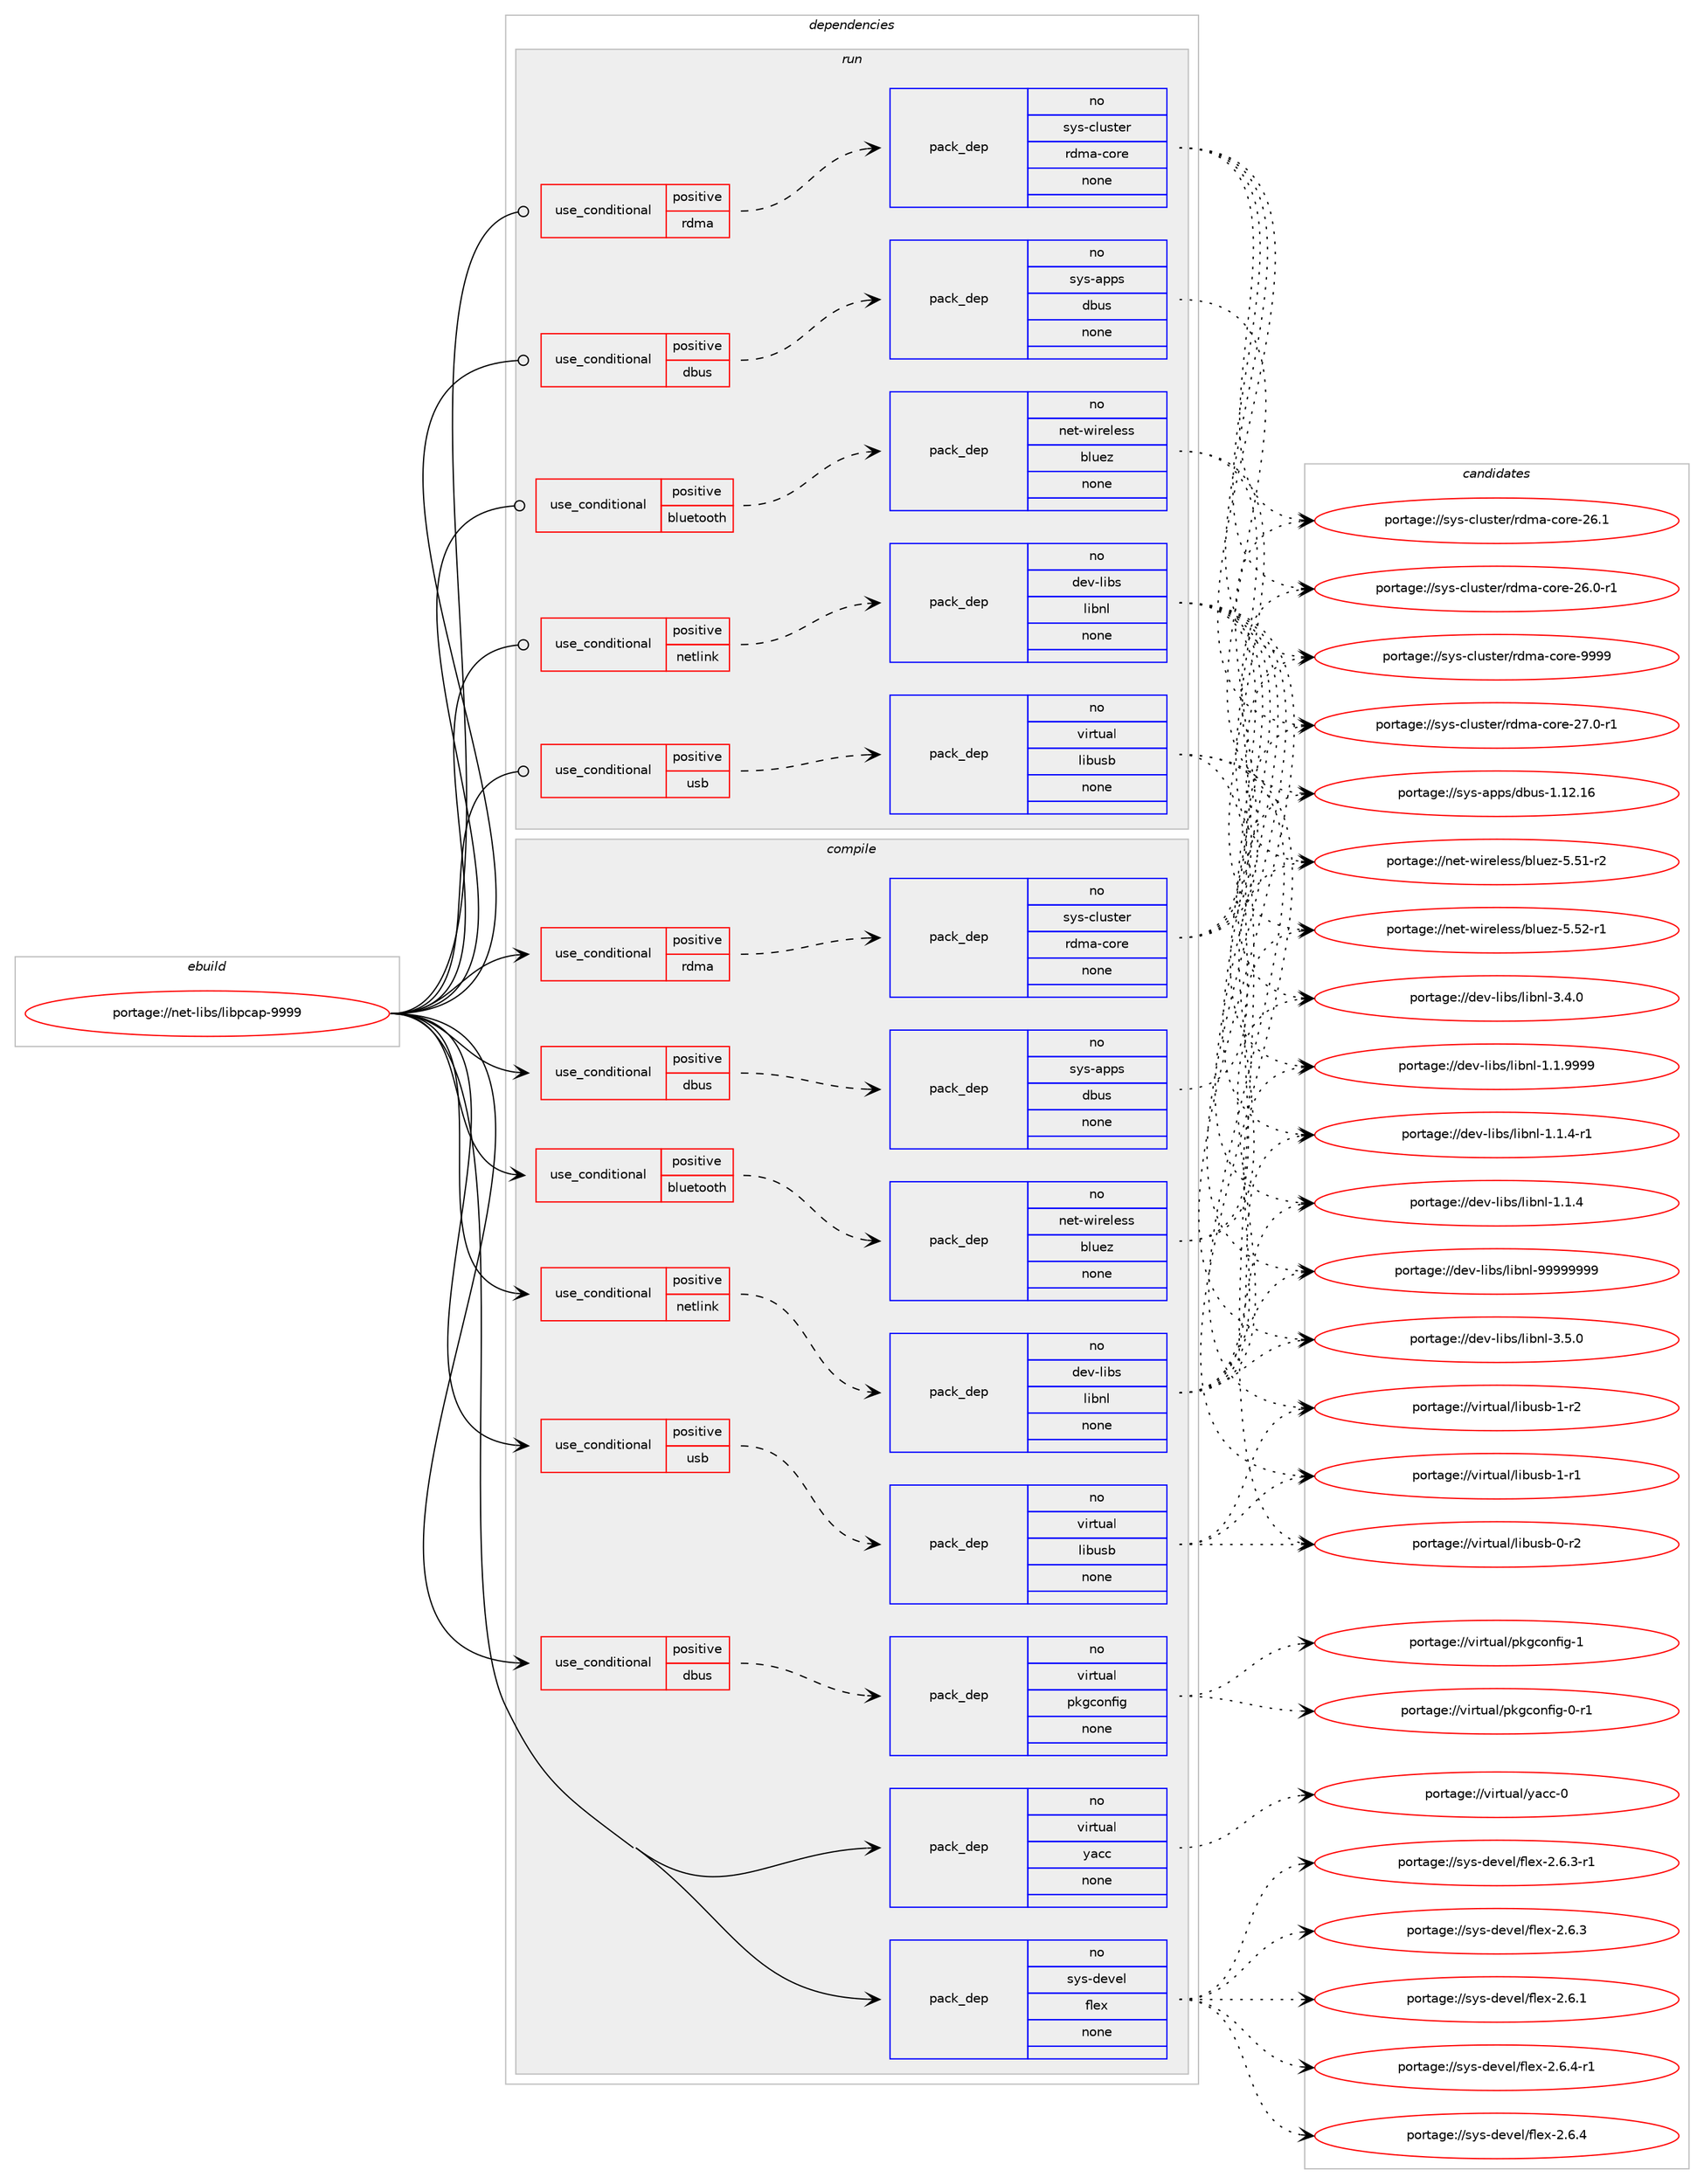 digraph prolog {

# *************
# Graph options
# *************

newrank=true;
concentrate=true;
compound=true;
graph [rankdir=LR,fontname=Helvetica,fontsize=10,ranksep=1.5];#, ranksep=2.5, nodesep=0.2];
edge  [arrowhead=vee];
node  [fontname=Helvetica,fontsize=10];

# **********
# The ebuild
# **********

subgraph cluster_leftcol {
color=gray;
rank=same;
label=<<i>ebuild</i>>;
id [label="portage://net-libs/libpcap-9999", color=red, width=4, href="../net-libs/libpcap-9999.svg"];
}

# ****************
# The dependencies
# ****************

subgraph cluster_midcol {
color=gray;
label=<<i>dependencies</i>>;
subgraph cluster_compile {
fillcolor="#eeeeee";
style=filled;
label=<<i>compile</i>>;
subgraph cond30267 {
dependency142419 [label=<<TABLE BORDER="0" CELLBORDER="1" CELLSPACING="0" CELLPADDING="4"><TR><TD ROWSPAN="3" CELLPADDING="10">use_conditional</TD></TR><TR><TD>positive</TD></TR><TR><TD>bluetooth</TD></TR></TABLE>>, shape=none, color=red];
subgraph pack109859 {
dependency142420 [label=<<TABLE BORDER="0" CELLBORDER="1" CELLSPACING="0" CELLPADDING="4" WIDTH="220"><TR><TD ROWSPAN="6" CELLPADDING="30">pack_dep</TD></TR><TR><TD WIDTH="110">no</TD></TR><TR><TD>net-wireless</TD></TR><TR><TD>bluez</TD></TR><TR><TD>none</TD></TR><TR><TD></TD></TR></TABLE>>, shape=none, color=blue];
}
dependency142419:e -> dependency142420:w [weight=20,style="dashed",arrowhead="vee"];
}
id:e -> dependency142419:w [weight=20,style="solid",arrowhead="vee"];
subgraph cond30268 {
dependency142421 [label=<<TABLE BORDER="0" CELLBORDER="1" CELLSPACING="0" CELLPADDING="4"><TR><TD ROWSPAN="3" CELLPADDING="10">use_conditional</TD></TR><TR><TD>positive</TD></TR><TR><TD>dbus</TD></TR></TABLE>>, shape=none, color=red];
subgraph pack109860 {
dependency142422 [label=<<TABLE BORDER="0" CELLBORDER="1" CELLSPACING="0" CELLPADDING="4" WIDTH="220"><TR><TD ROWSPAN="6" CELLPADDING="30">pack_dep</TD></TR><TR><TD WIDTH="110">no</TD></TR><TR><TD>sys-apps</TD></TR><TR><TD>dbus</TD></TR><TR><TD>none</TD></TR><TR><TD></TD></TR></TABLE>>, shape=none, color=blue];
}
dependency142421:e -> dependency142422:w [weight=20,style="dashed",arrowhead="vee"];
}
id:e -> dependency142421:w [weight=20,style="solid",arrowhead="vee"];
subgraph cond30269 {
dependency142423 [label=<<TABLE BORDER="0" CELLBORDER="1" CELLSPACING="0" CELLPADDING="4"><TR><TD ROWSPAN="3" CELLPADDING="10">use_conditional</TD></TR><TR><TD>positive</TD></TR><TR><TD>dbus</TD></TR></TABLE>>, shape=none, color=red];
subgraph pack109861 {
dependency142424 [label=<<TABLE BORDER="0" CELLBORDER="1" CELLSPACING="0" CELLPADDING="4" WIDTH="220"><TR><TD ROWSPAN="6" CELLPADDING="30">pack_dep</TD></TR><TR><TD WIDTH="110">no</TD></TR><TR><TD>virtual</TD></TR><TR><TD>pkgconfig</TD></TR><TR><TD>none</TD></TR><TR><TD></TD></TR></TABLE>>, shape=none, color=blue];
}
dependency142423:e -> dependency142424:w [weight=20,style="dashed",arrowhead="vee"];
}
id:e -> dependency142423:w [weight=20,style="solid",arrowhead="vee"];
subgraph cond30270 {
dependency142425 [label=<<TABLE BORDER="0" CELLBORDER="1" CELLSPACING="0" CELLPADDING="4"><TR><TD ROWSPAN="3" CELLPADDING="10">use_conditional</TD></TR><TR><TD>positive</TD></TR><TR><TD>netlink</TD></TR></TABLE>>, shape=none, color=red];
subgraph pack109862 {
dependency142426 [label=<<TABLE BORDER="0" CELLBORDER="1" CELLSPACING="0" CELLPADDING="4" WIDTH="220"><TR><TD ROWSPAN="6" CELLPADDING="30">pack_dep</TD></TR><TR><TD WIDTH="110">no</TD></TR><TR><TD>dev-libs</TD></TR><TR><TD>libnl</TD></TR><TR><TD>none</TD></TR><TR><TD></TD></TR></TABLE>>, shape=none, color=blue];
}
dependency142425:e -> dependency142426:w [weight=20,style="dashed",arrowhead="vee"];
}
id:e -> dependency142425:w [weight=20,style="solid",arrowhead="vee"];
subgraph cond30271 {
dependency142427 [label=<<TABLE BORDER="0" CELLBORDER="1" CELLSPACING="0" CELLPADDING="4"><TR><TD ROWSPAN="3" CELLPADDING="10">use_conditional</TD></TR><TR><TD>positive</TD></TR><TR><TD>rdma</TD></TR></TABLE>>, shape=none, color=red];
subgraph pack109863 {
dependency142428 [label=<<TABLE BORDER="0" CELLBORDER="1" CELLSPACING="0" CELLPADDING="4" WIDTH="220"><TR><TD ROWSPAN="6" CELLPADDING="30">pack_dep</TD></TR><TR><TD WIDTH="110">no</TD></TR><TR><TD>sys-cluster</TD></TR><TR><TD>rdma-core</TD></TR><TR><TD>none</TD></TR><TR><TD></TD></TR></TABLE>>, shape=none, color=blue];
}
dependency142427:e -> dependency142428:w [weight=20,style="dashed",arrowhead="vee"];
}
id:e -> dependency142427:w [weight=20,style="solid",arrowhead="vee"];
subgraph cond30272 {
dependency142429 [label=<<TABLE BORDER="0" CELLBORDER="1" CELLSPACING="0" CELLPADDING="4"><TR><TD ROWSPAN="3" CELLPADDING="10">use_conditional</TD></TR><TR><TD>positive</TD></TR><TR><TD>usb</TD></TR></TABLE>>, shape=none, color=red];
subgraph pack109864 {
dependency142430 [label=<<TABLE BORDER="0" CELLBORDER="1" CELLSPACING="0" CELLPADDING="4" WIDTH="220"><TR><TD ROWSPAN="6" CELLPADDING="30">pack_dep</TD></TR><TR><TD WIDTH="110">no</TD></TR><TR><TD>virtual</TD></TR><TR><TD>libusb</TD></TR><TR><TD>none</TD></TR><TR><TD></TD></TR></TABLE>>, shape=none, color=blue];
}
dependency142429:e -> dependency142430:w [weight=20,style="dashed",arrowhead="vee"];
}
id:e -> dependency142429:w [weight=20,style="solid",arrowhead="vee"];
subgraph pack109865 {
dependency142431 [label=<<TABLE BORDER="0" CELLBORDER="1" CELLSPACING="0" CELLPADDING="4" WIDTH="220"><TR><TD ROWSPAN="6" CELLPADDING="30">pack_dep</TD></TR><TR><TD WIDTH="110">no</TD></TR><TR><TD>sys-devel</TD></TR><TR><TD>flex</TD></TR><TR><TD>none</TD></TR><TR><TD></TD></TR></TABLE>>, shape=none, color=blue];
}
id:e -> dependency142431:w [weight=20,style="solid",arrowhead="vee"];
subgraph pack109866 {
dependency142432 [label=<<TABLE BORDER="0" CELLBORDER="1" CELLSPACING="0" CELLPADDING="4" WIDTH="220"><TR><TD ROWSPAN="6" CELLPADDING="30">pack_dep</TD></TR><TR><TD WIDTH="110">no</TD></TR><TR><TD>virtual</TD></TR><TR><TD>yacc</TD></TR><TR><TD>none</TD></TR><TR><TD></TD></TR></TABLE>>, shape=none, color=blue];
}
id:e -> dependency142432:w [weight=20,style="solid",arrowhead="vee"];
}
subgraph cluster_compileandrun {
fillcolor="#eeeeee";
style=filled;
label=<<i>compile and run</i>>;
}
subgraph cluster_run {
fillcolor="#eeeeee";
style=filled;
label=<<i>run</i>>;
subgraph cond30273 {
dependency142433 [label=<<TABLE BORDER="0" CELLBORDER="1" CELLSPACING="0" CELLPADDING="4"><TR><TD ROWSPAN="3" CELLPADDING="10">use_conditional</TD></TR><TR><TD>positive</TD></TR><TR><TD>bluetooth</TD></TR></TABLE>>, shape=none, color=red];
subgraph pack109867 {
dependency142434 [label=<<TABLE BORDER="0" CELLBORDER="1" CELLSPACING="0" CELLPADDING="4" WIDTH="220"><TR><TD ROWSPAN="6" CELLPADDING="30">pack_dep</TD></TR><TR><TD WIDTH="110">no</TD></TR><TR><TD>net-wireless</TD></TR><TR><TD>bluez</TD></TR><TR><TD>none</TD></TR><TR><TD></TD></TR></TABLE>>, shape=none, color=blue];
}
dependency142433:e -> dependency142434:w [weight=20,style="dashed",arrowhead="vee"];
}
id:e -> dependency142433:w [weight=20,style="solid",arrowhead="odot"];
subgraph cond30274 {
dependency142435 [label=<<TABLE BORDER="0" CELLBORDER="1" CELLSPACING="0" CELLPADDING="4"><TR><TD ROWSPAN="3" CELLPADDING="10">use_conditional</TD></TR><TR><TD>positive</TD></TR><TR><TD>dbus</TD></TR></TABLE>>, shape=none, color=red];
subgraph pack109868 {
dependency142436 [label=<<TABLE BORDER="0" CELLBORDER="1" CELLSPACING="0" CELLPADDING="4" WIDTH="220"><TR><TD ROWSPAN="6" CELLPADDING="30">pack_dep</TD></TR><TR><TD WIDTH="110">no</TD></TR><TR><TD>sys-apps</TD></TR><TR><TD>dbus</TD></TR><TR><TD>none</TD></TR><TR><TD></TD></TR></TABLE>>, shape=none, color=blue];
}
dependency142435:e -> dependency142436:w [weight=20,style="dashed",arrowhead="vee"];
}
id:e -> dependency142435:w [weight=20,style="solid",arrowhead="odot"];
subgraph cond30275 {
dependency142437 [label=<<TABLE BORDER="0" CELLBORDER="1" CELLSPACING="0" CELLPADDING="4"><TR><TD ROWSPAN="3" CELLPADDING="10">use_conditional</TD></TR><TR><TD>positive</TD></TR><TR><TD>netlink</TD></TR></TABLE>>, shape=none, color=red];
subgraph pack109869 {
dependency142438 [label=<<TABLE BORDER="0" CELLBORDER="1" CELLSPACING="0" CELLPADDING="4" WIDTH="220"><TR><TD ROWSPAN="6" CELLPADDING="30">pack_dep</TD></TR><TR><TD WIDTH="110">no</TD></TR><TR><TD>dev-libs</TD></TR><TR><TD>libnl</TD></TR><TR><TD>none</TD></TR><TR><TD></TD></TR></TABLE>>, shape=none, color=blue];
}
dependency142437:e -> dependency142438:w [weight=20,style="dashed",arrowhead="vee"];
}
id:e -> dependency142437:w [weight=20,style="solid",arrowhead="odot"];
subgraph cond30276 {
dependency142439 [label=<<TABLE BORDER="0" CELLBORDER="1" CELLSPACING="0" CELLPADDING="4"><TR><TD ROWSPAN="3" CELLPADDING="10">use_conditional</TD></TR><TR><TD>positive</TD></TR><TR><TD>rdma</TD></TR></TABLE>>, shape=none, color=red];
subgraph pack109870 {
dependency142440 [label=<<TABLE BORDER="0" CELLBORDER="1" CELLSPACING="0" CELLPADDING="4" WIDTH="220"><TR><TD ROWSPAN="6" CELLPADDING="30">pack_dep</TD></TR><TR><TD WIDTH="110">no</TD></TR><TR><TD>sys-cluster</TD></TR><TR><TD>rdma-core</TD></TR><TR><TD>none</TD></TR><TR><TD></TD></TR></TABLE>>, shape=none, color=blue];
}
dependency142439:e -> dependency142440:w [weight=20,style="dashed",arrowhead="vee"];
}
id:e -> dependency142439:w [weight=20,style="solid",arrowhead="odot"];
subgraph cond30277 {
dependency142441 [label=<<TABLE BORDER="0" CELLBORDER="1" CELLSPACING="0" CELLPADDING="4"><TR><TD ROWSPAN="3" CELLPADDING="10">use_conditional</TD></TR><TR><TD>positive</TD></TR><TR><TD>usb</TD></TR></TABLE>>, shape=none, color=red];
subgraph pack109871 {
dependency142442 [label=<<TABLE BORDER="0" CELLBORDER="1" CELLSPACING="0" CELLPADDING="4" WIDTH="220"><TR><TD ROWSPAN="6" CELLPADDING="30">pack_dep</TD></TR><TR><TD WIDTH="110">no</TD></TR><TR><TD>virtual</TD></TR><TR><TD>libusb</TD></TR><TR><TD>none</TD></TR><TR><TD></TD></TR></TABLE>>, shape=none, color=blue];
}
dependency142441:e -> dependency142442:w [weight=20,style="dashed",arrowhead="vee"];
}
id:e -> dependency142441:w [weight=20,style="solid",arrowhead="odot"];
}
}

# **************
# The candidates
# **************

subgraph cluster_choices {
rank=same;
color=gray;
label=<<i>candidates</i>>;

subgraph choice109859 {
color=black;
nodesep=1;
choice11010111645119105114101108101115115479810811710112245534653504511449 [label="portage://net-wireless/bluez-5.52-r1", color=red, width=4,href="../net-wireless/bluez-5.52-r1.svg"];
choice11010111645119105114101108101115115479810811710112245534653494511450 [label="portage://net-wireless/bluez-5.51-r2", color=red, width=4,href="../net-wireless/bluez-5.51-r2.svg"];
dependency142420:e -> choice11010111645119105114101108101115115479810811710112245534653504511449:w [style=dotted,weight="100"];
dependency142420:e -> choice11010111645119105114101108101115115479810811710112245534653494511450:w [style=dotted,weight="100"];
}
subgraph choice109860 {
color=black;
nodesep=1;
choice115121115459711211211547100981171154549464950464954 [label="portage://sys-apps/dbus-1.12.16", color=red, width=4,href="../sys-apps/dbus-1.12.16.svg"];
dependency142422:e -> choice115121115459711211211547100981171154549464950464954:w [style=dotted,weight="100"];
}
subgraph choice109861 {
color=black;
nodesep=1;
choice1181051141161179710847112107103991111101021051034549 [label="portage://virtual/pkgconfig-1", color=red, width=4,href="../virtual/pkgconfig-1.svg"];
choice11810511411611797108471121071039911111010210510345484511449 [label="portage://virtual/pkgconfig-0-r1", color=red, width=4,href="../virtual/pkgconfig-0-r1.svg"];
dependency142424:e -> choice1181051141161179710847112107103991111101021051034549:w [style=dotted,weight="100"];
dependency142424:e -> choice11810511411611797108471121071039911111010210510345484511449:w [style=dotted,weight="100"];
}
subgraph choice109862 {
color=black;
nodesep=1;
choice10010111845108105981154710810598110108455757575757575757 [label="portage://dev-libs/libnl-99999999", color=red, width=4,href="../dev-libs/libnl-99999999.svg"];
choice10010111845108105981154710810598110108455146534648 [label="portage://dev-libs/libnl-3.5.0", color=red, width=4,href="../dev-libs/libnl-3.5.0.svg"];
choice10010111845108105981154710810598110108455146524648 [label="portage://dev-libs/libnl-3.4.0", color=red, width=4,href="../dev-libs/libnl-3.4.0.svg"];
choice10010111845108105981154710810598110108454946494657575757 [label="portage://dev-libs/libnl-1.1.9999", color=red, width=4,href="../dev-libs/libnl-1.1.9999.svg"];
choice100101118451081059811547108105981101084549464946524511449 [label="portage://dev-libs/libnl-1.1.4-r1", color=red, width=4,href="../dev-libs/libnl-1.1.4-r1.svg"];
choice10010111845108105981154710810598110108454946494652 [label="portage://dev-libs/libnl-1.1.4", color=red, width=4,href="../dev-libs/libnl-1.1.4.svg"];
dependency142426:e -> choice10010111845108105981154710810598110108455757575757575757:w [style=dotted,weight="100"];
dependency142426:e -> choice10010111845108105981154710810598110108455146534648:w [style=dotted,weight="100"];
dependency142426:e -> choice10010111845108105981154710810598110108455146524648:w [style=dotted,weight="100"];
dependency142426:e -> choice10010111845108105981154710810598110108454946494657575757:w [style=dotted,weight="100"];
dependency142426:e -> choice100101118451081059811547108105981101084549464946524511449:w [style=dotted,weight="100"];
dependency142426:e -> choice10010111845108105981154710810598110108454946494652:w [style=dotted,weight="100"];
}
subgraph choice109863 {
color=black;
nodesep=1;
choice1151211154599108117115116101114471141001099745991111141014557575757 [label="portage://sys-cluster/rdma-core-9999", color=red, width=4,href="../sys-cluster/rdma-core-9999.svg"];
choice11512111545991081171151161011144711410010997459911111410145505546484511449 [label="portage://sys-cluster/rdma-core-27.0-r1", color=red, width=4,href="../sys-cluster/rdma-core-27.0-r1.svg"];
choice1151211154599108117115116101114471141001099745991111141014550544649 [label="portage://sys-cluster/rdma-core-26.1", color=red, width=4,href="../sys-cluster/rdma-core-26.1.svg"];
choice11512111545991081171151161011144711410010997459911111410145505446484511449 [label="portage://sys-cluster/rdma-core-26.0-r1", color=red, width=4,href="../sys-cluster/rdma-core-26.0-r1.svg"];
dependency142428:e -> choice1151211154599108117115116101114471141001099745991111141014557575757:w [style=dotted,weight="100"];
dependency142428:e -> choice11512111545991081171151161011144711410010997459911111410145505546484511449:w [style=dotted,weight="100"];
dependency142428:e -> choice1151211154599108117115116101114471141001099745991111141014550544649:w [style=dotted,weight="100"];
dependency142428:e -> choice11512111545991081171151161011144711410010997459911111410145505446484511449:w [style=dotted,weight="100"];
}
subgraph choice109864 {
color=black;
nodesep=1;
choice1181051141161179710847108105981171159845494511450 [label="portage://virtual/libusb-1-r2", color=red, width=4,href="../virtual/libusb-1-r2.svg"];
choice1181051141161179710847108105981171159845494511449 [label="portage://virtual/libusb-1-r1", color=red, width=4,href="../virtual/libusb-1-r1.svg"];
choice1181051141161179710847108105981171159845484511450 [label="portage://virtual/libusb-0-r2", color=red, width=4,href="../virtual/libusb-0-r2.svg"];
dependency142430:e -> choice1181051141161179710847108105981171159845494511450:w [style=dotted,weight="100"];
dependency142430:e -> choice1181051141161179710847108105981171159845494511449:w [style=dotted,weight="100"];
dependency142430:e -> choice1181051141161179710847108105981171159845484511450:w [style=dotted,weight="100"];
}
subgraph choice109865 {
color=black;
nodesep=1;
choice11512111545100101118101108471021081011204550465446524511449 [label="portage://sys-devel/flex-2.6.4-r1", color=red, width=4,href="../sys-devel/flex-2.6.4-r1.svg"];
choice1151211154510010111810110847102108101120455046544652 [label="portage://sys-devel/flex-2.6.4", color=red, width=4,href="../sys-devel/flex-2.6.4.svg"];
choice11512111545100101118101108471021081011204550465446514511449 [label="portage://sys-devel/flex-2.6.3-r1", color=red, width=4,href="../sys-devel/flex-2.6.3-r1.svg"];
choice1151211154510010111810110847102108101120455046544651 [label="portage://sys-devel/flex-2.6.3", color=red, width=4,href="../sys-devel/flex-2.6.3.svg"];
choice1151211154510010111810110847102108101120455046544649 [label="portage://sys-devel/flex-2.6.1", color=red, width=4,href="../sys-devel/flex-2.6.1.svg"];
dependency142431:e -> choice11512111545100101118101108471021081011204550465446524511449:w [style=dotted,weight="100"];
dependency142431:e -> choice1151211154510010111810110847102108101120455046544652:w [style=dotted,weight="100"];
dependency142431:e -> choice11512111545100101118101108471021081011204550465446514511449:w [style=dotted,weight="100"];
dependency142431:e -> choice1151211154510010111810110847102108101120455046544651:w [style=dotted,weight="100"];
dependency142431:e -> choice1151211154510010111810110847102108101120455046544649:w [style=dotted,weight="100"];
}
subgraph choice109866 {
color=black;
nodesep=1;
choice11810511411611797108471219799994548 [label="portage://virtual/yacc-0", color=red, width=4,href="../virtual/yacc-0.svg"];
dependency142432:e -> choice11810511411611797108471219799994548:w [style=dotted,weight="100"];
}
subgraph choice109867 {
color=black;
nodesep=1;
choice11010111645119105114101108101115115479810811710112245534653504511449 [label="portage://net-wireless/bluez-5.52-r1", color=red, width=4,href="../net-wireless/bluez-5.52-r1.svg"];
choice11010111645119105114101108101115115479810811710112245534653494511450 [label="portage://net-wireless/bluez-5.51-r2", color=red, width=4,href="../net-wireless/bluez-5.51-r2.svg"];
dependency142434:e -> choice11010111645119105114101108101115115479810811710112245534653504511449:w [style=dotted,weight="100"];
dependency142434:e -> choice11010111645119105114101108101115115479810811710112245534653494511450:w [style=dotted,weight="100"];
}
subgraph choice109868 {
color=black;
nodesep=1;
choice115121115459711211211547100981171154549464950464954 [label="portage://sys-apps/dbus-1.12.16", color=red, width=4,href="../sys-apps/dbus-1.12.16.svg"];
dependency142436:e -> choice115121115459711211211547100981171154549464950464954:w [style=dotted,weight="100"];
}
subgraph choice109869 {
color=black;
nodesep=1;
choice10010111845108105981154710810598110108455757575757575757 [label="portage://dev-libs/libnl-99999999", color=red, width=4,href="../dev-libs/libnl-99999999.svg"];
choice10010111845108105981154710810598110108455146534648 [label="portage://dev-libs/libnl-3.5.0", color=red, width=4,href="../dev-libs/libnl-3.5.0.svg"];
choice10010111845108105981154710810598110108455146524648 [label="portage://dev-libs/libnl-3.4.0", color=red, width=4,href="../dev-libs/libnl-3.4.0.svg"];
choice10010111845108105981154710810598110108454946494657575757 [label="portage://dev-libs/libnl-1.1.9999", color=red, width=4,href="../dev-libs/libnl-1.1.9999.svg"];
choice100101118451081059811547108105981101084549464946524511449 [label="portage://dev-libs/libnl-1.1.4-r1", color=red, width=4,href="../dev-libs/libnl-1.1.4-r1.svg"];
choice10010111845108105981154710810598110108454946494652 [label="portage://dev-libs/libnl-1.1.4", color=red, width=4,href="../dev-libs/libnl-1.1.4.svg"];
dependency142438:e -> choice10010111845108105981154710810598110108455757575757575757:w [style=dotted,weight="100"];
dependency142438:e -> choice10010111845108105981154710810598110108455146534648:w [style=dotted,weight="100"];
dependency142438:e -> choice10010111845108105981154710810598110108455146524648:w [style=dotted,weight="100"];
dependency142438:e -> choice10010111845108105981154710810598110108454946494657575757:w [style=dotted,weight="100"];
dependency142438:e -> choice100101118451081059811547108105981101084549464946524511449:w [style=dotted,weight="100"];
dependency142438:e -> choice10010111845108105981154710810598110108454946494652:w [style=dotted,weight="100"];
}
subgraph choice109870 {
color=black;
nodesep=1;
choice1151211154599108117115116101114471141001099745991111141014557575757 [label="portage://sys-cluster/rdma-core-9999", color=red, width=4,href="../sys-cluster/rdma-core-9999.svg"];
choice11512111545991081171151161011144711410010997459911111410145505546484511449 [label="portage://sys-cluster/rdma-core-27.0-r1", color=red, width=4,href="../sys-cluster/rdma-core-27.0-r1.svg"];
choice1151211154599108117115116101114471141001099745991111141014550544649 [label="portage://sys-cluster/rdma-core-26.1", color=red, width=4,href="../sys-cluster/rdma-core-26.1.svg"];
choice11512111545991081171151161011144711410010997459911111410145505446484511449 [label="portage://sys-cluster/rdma-core-26.0-r1", color=red, width=4,href="../sys-cluster/rdma-core-26.0-r1.svg"];
dependency142440:e -> choice1151211154599108117115116101114471141001099745991111141014557575757:w [style=dotted,weight="100"];
dependency142440:e -> choice11512111545991081171151161011144711410010997459911111410145505546484511449:w [style=dotted,weight="100"];
dependency142440:e -> choice1151211154599108117115116101114471141001099745991111141014550544649:w [style=dotted,weight="100"];
dependency142440:e -> choice11512111545991081171151161011144711410010997459911111410145505446484511449:w [style=dotted,weight="100"];
}
subgraph choice109871 {
color=black;
nodesep=1;
choice1181051141161179710847108105981171159845494511450 [label="portage://virtual/libusb-1-r2", color=red, width=4,href="../virtual/libusb-1-r2.svg"];
choice1181051141161179710847108105981171159845494511449 [label="portage://virtual/libusb-1-r1", color=red, width=4,href="../virtual/libusb-1-r1.svg"];
choice1181051141161179710847108105981171159845484511450 [label="portage://virtual/libusb-0-r2", color=red, width=4,href="../virtual/libusb-0-r2.svg"];
dependency142442:e -> choice1181051141161179710847108105981171159845494511450:w [style=dotted,weight="100"];
dependency142442:e -> choice1181051141161179710847108105981171159845494511449:w [style=dotted,weight="100"];
dependency142442:e -> choice1181051141161179710847108105981171159845484511450:w [style=dotted,weight="100"];
}
}

}
